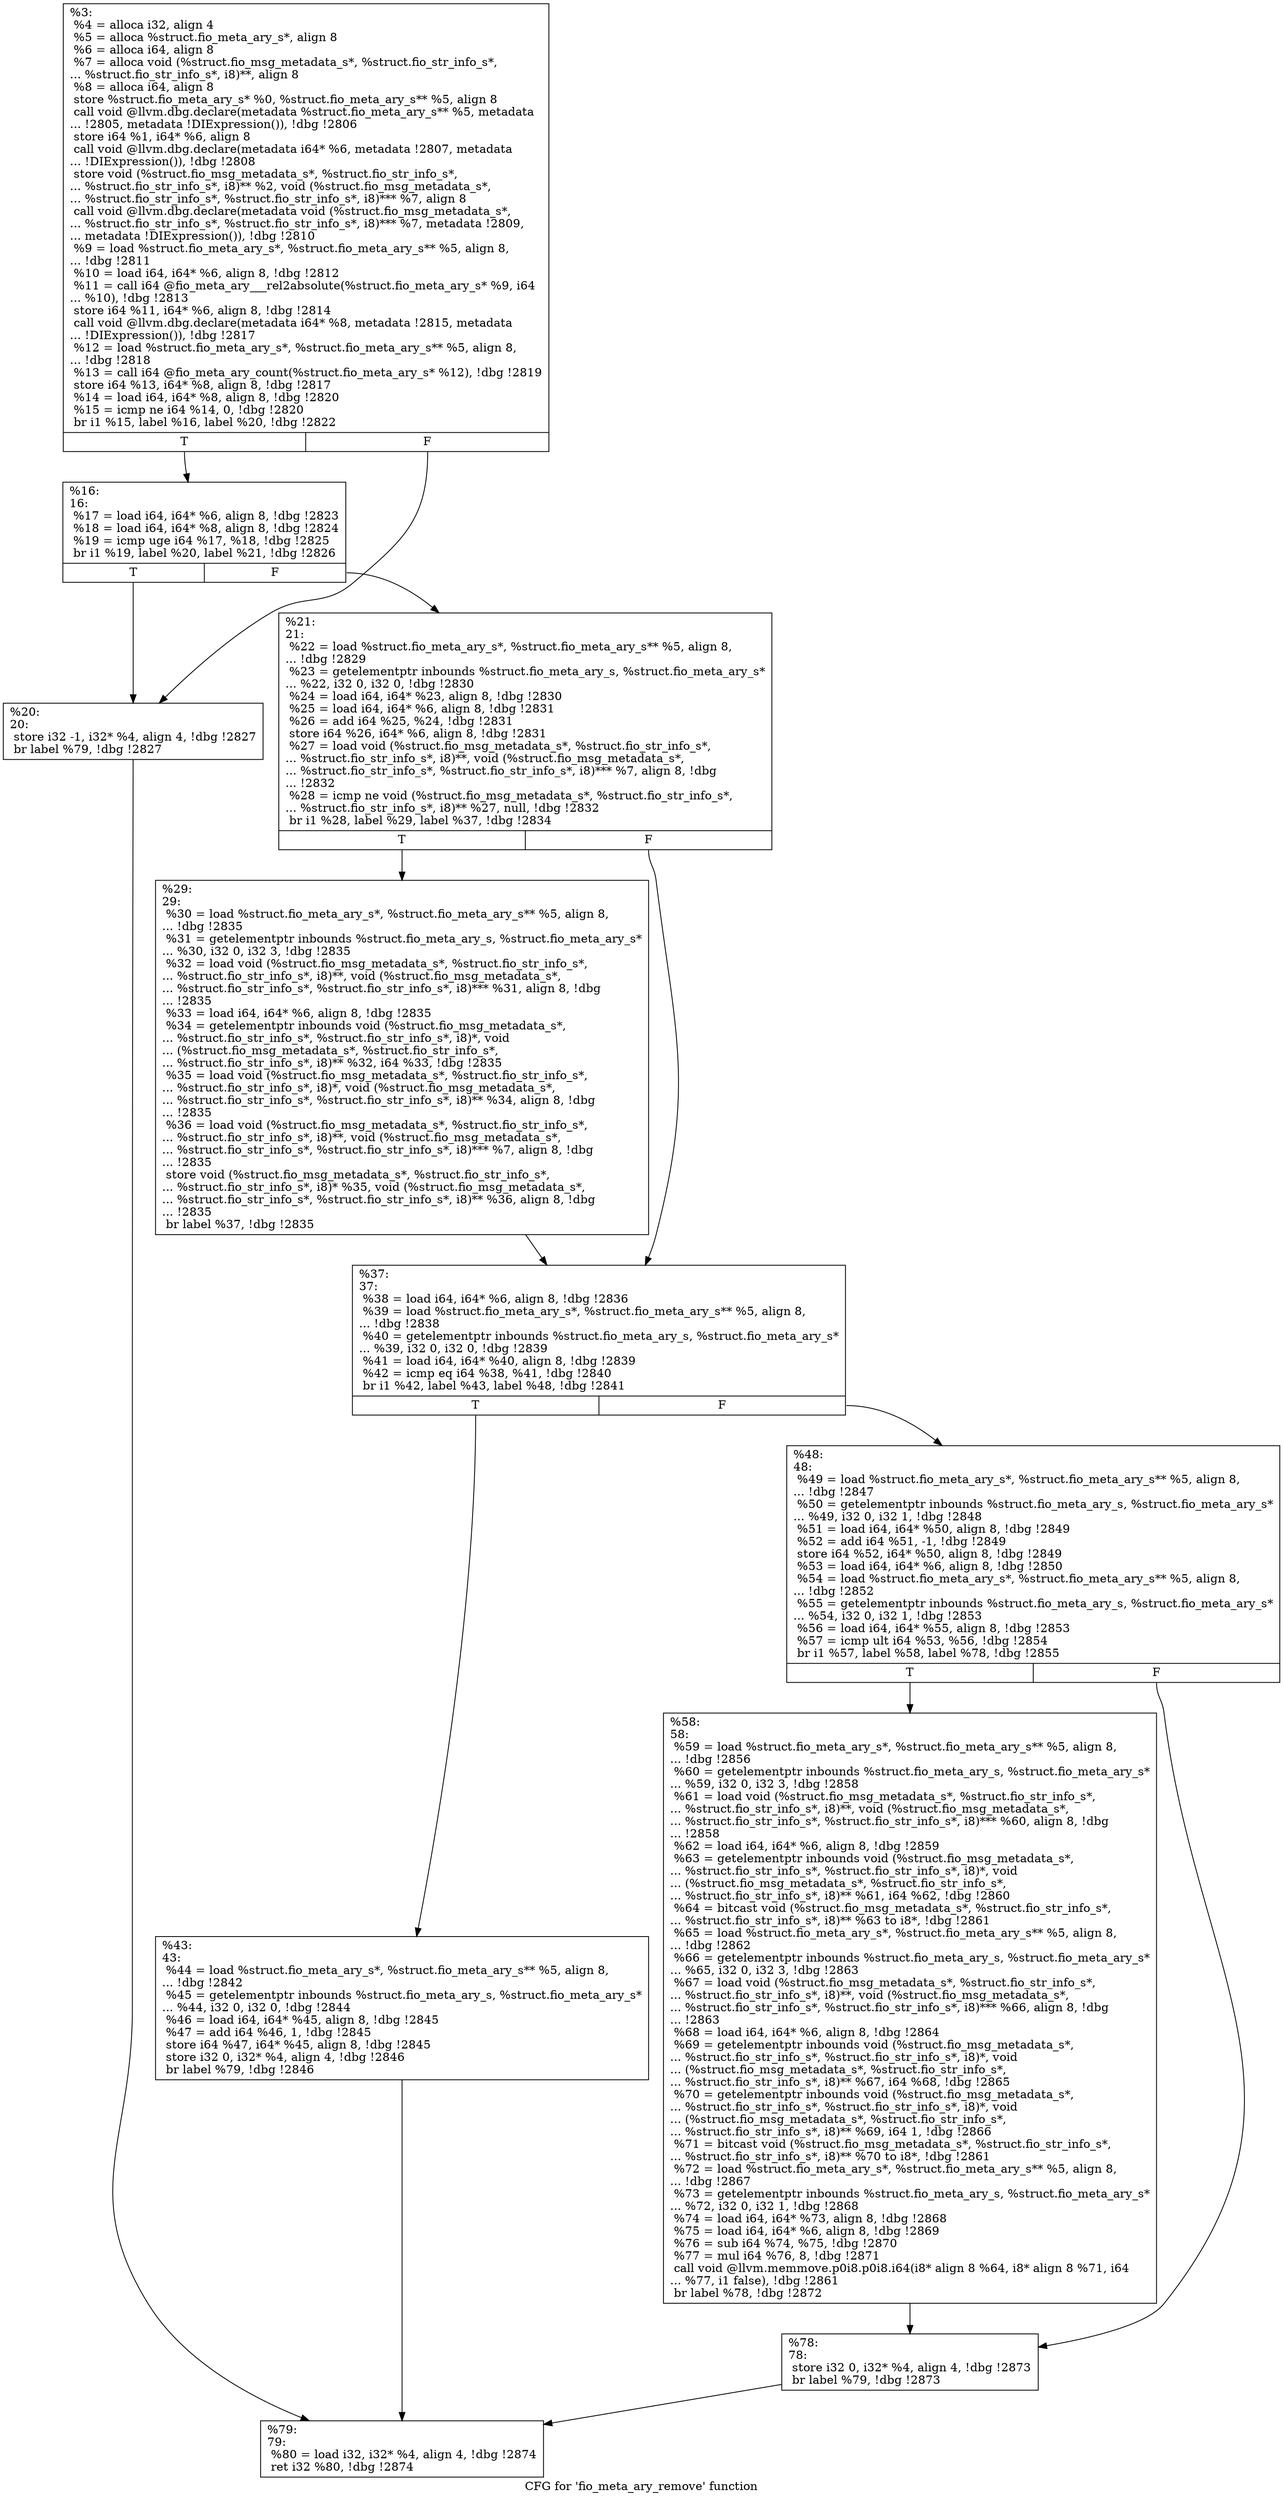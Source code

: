 digraph "CFG for 'fio_meta_ary_remove' function" {
	label="CFG for 'fio_meta_ary_remove' function";

	Node0x556851800d10 [shape=record,label="{%3:\l  %4 = alloca i32, align 4\l  %5 = alloca %struct.fio_meta_ary_s*, align 8\l  %6 = alloca i64, align 8\l  %7 = alloca void (%struct.fio_msg_metadata_s*, %struct.fio_str_info_s*,\l... %struct.fio_str_info_s*, i8)**, align 8\l  %8 = alloca i64, align 8\l  store %struct.fio_meta_ary_s* %0, %struct.fio_meta_ary_s** %5, align 8\l  call void @llvm.dbg.declare(metadata %struct.fio_meta_ary_s** %5, metadata\l... !2805, metadata !DIExpression()), !dbg !2806\l  store i64 %1, i64* %6, align 8\l  call void @llvm.dbg.declare(metadata i64* %6, metadata !2807, metadata\l... !DIExpression()), !dbg !2808\l  store void (%struct.fio_msg_metadata_s*, %struct.fio_str_info_s*,\l... %struct.fio_str_info_s*, i8)** %2, void (%struct.fio_msg_metadata_s*,\l... %struct.fio_str_info_s*, %struct.fio_str_info_s*, i8)*** %7, align 8\l  call void @llvm.dbg.declare(metadata void (%struct.fio_msg_metadata_s*,\l... %struct.fio_str_info_s*, %struct.fio_str_info_s*, i8)*** %7, metadata !2809,\l... metadata !DIExpression()), !dbg !2810\l  %9 = load %struct.fio_meta_ary_s*, %struct.fio_meta_ary_s** %5, align 8,\l... !dbg !2811\l  %10 = load i64, i64* %6, align 8, !dbg !2812\l  %11 = call i64 @fio_meta_ary___rel2absolute(%struct.fio_meta_ary_s* %9, i64\l... %10), !dbg !2813\l  store i64 %11, i64* %6, align 8, !dbg !2814\l  call void @llvm.dbg.declare(metadata i64* %8, metadata !2815, metadata\l... !DIExpression()), !dbg !2817\l  %12 = load %struct.fio_meta_ary_s*, %struct.fio_meta_ary_s** %5, align 8,\l... !dbg !2818\l  %13 = call i64 @fio_meta_ary_count(%struct.fio_meta_ary_s* %12), !dbg !2819\l  store i64 %13, i64* %8, align 8, !dbg !2817\l  %14 = load i64, i64* %8, align 8, !dbg !2820\l  %15 = icmp ne i64 %14, 0, !dbg !2820\l  br i1 %15, label %16, label %20, !dbg !2822\l|{<s0>T|<s1>F}}"];
	Node0x556851800d10:s0 -> Node0x556851800de0;
	Node0x556851800d10:s1 -> Node0x556851800e30;
	Node0x556851800de0 [shape=record,label="{%16:\l16:                                               \l  %17 = load i64, i64* %6, align 8, !dbg !2823\l  %18 = load i64, i64* %8, align 8, !dbg !2824\l  %19 = icmp uge i64 %17, %18, !dbg !2825\l  br i1 %19, label %20, label %21, !dbg !2826\l|{<s0>T|<s1>F}}"];
	Node0x556851800de0:s0 -> Node0x556851800e30;
	Node0x556851800de0:s1 -> Node0x556851800e80;
	Node0x556851800e30 [shape=record,label="{%20:\l20:                                               \l  store i32 -1, i32* %4, align 4, !dbg !2827\l  br label %79, !dbg !2827\l}"];
	Node0x556851800e30 -> Node0x5568518010b0;
	Node0x556851800e80 [shape=record,label="{%21:\l21:                                               \l  %22 = load %struct.fio_meta_ary_s*, %struct.fio_meta_ary_s** %5, align 8,\l... !dbg !2829\l  %23 = getelementptr inbounds %struct.fio_meta_ary_s, %struct.fio_meta_ary_s*\l... %22, i32 0, i32 0, !dbg !2830\l  %24 = load i64, i64* %23, align 8, !dbg !2830\l  %25 = load i64, i64* %6, align 8, !dbg !2831\l  %26 = add i64 %25, %24, !dbg !2831\l  store i64 %26, i64* %6, align 8, !dbg !2831\l  %27 = load void (%struct.fio_msg_metadata_s*, %struct.fio_str_info_s*,\l... %struct.fio_str_info_s*, i8)**, void (%struct.fio_msg_metadata_s*,\l... %struct.fio_str_info_s*, %struct.fio_str_info_s*, i8)*** %7, align 8, !dbg\l... !2832\l  %28 = icmp ne void (%struct.fio_msg_metadata_s*, %struct.fio_str_info_s*,\l... %struct.fio_str_info_s*, i8)** %27, null, !dbg !2832\l  br i1 %28, label %29, label %37, !dbg !2834\l|{<s0>T|<s1>F}}"];
	Node0x556851800e80:s0 -> Node0x556851800ed0;
	Node0x556851800e80:s1 -> Node0x556851800f20;
	Node0x556851800ed0 [shape=record,label="{%29:\l29:                                               \l  %30 = load %struct.fio_meta_ary_s*, %struct.fio_meta_ary_s** %5, align 8,\l... !dbg !2835\l  %31 = getelementptr inbounds %struct.fio_meta_ary_s, %struct.fio_meta_ary_s*\l... %30, i32 0, i32 3, !dbg !2835\l  %32 = load void (%struct.fio_msg_metadata_s*, %struct.fio_str_info_s*,\l... %struct.fio_str_info_s*, i8)**, void (%struct.fio_msg_metadata_s*,\l... %struct.fio_str_info_s*, %struct.fio_str_info_s*, i8)*** %31, align 8, !dbg\l... !2835\l  %33 = load i64, i64* %6, align 8, !dbg !2835\l  %34 = getelementptr inbounds void (%struct.fio_msg_metadata_s*,\l... %struct.fio_str_info_s*, %struct.fio_str_info_s*, i8)*, void\l... (%struct.fio_msg_metadata_s*, %struct.fio_str_info_s*,\l... %struct.fio_str_info_s*, i8)** %32, i64 %33, !dbg !2835\l  %35 = load void (%struct.fio_msg_metadata_s*, %struct.fio_str_info_s*,\l... %struct.fio_str_info_s*, i8)*, void (%struct.fio_msg_metadata_s*,\l... %struct.fio_str_info_s*, %struct.fio_str_info_s*, i8)** %34, align 8, !dbg\l... !2835\l  %36 = load void (%struct.fio_msg_metadata_s*, %struct.fio_str_info_s*,\l... %struct.fio_str_info_s*, i8)**, void (%struct.fio_msg_metadata_s*,\l... %struct.fio_str_info_s*, %struct.fio_str_info_s*, i8)*** %7, align 8, !dbg\l... !2835\l  store void (%struct.fio_msg_metadata_s*, %struct.fio_str_info_s*,\l... %struct.fio_str_info_s*, i8)* %35, void (%struct.fio_msg_metadata_s*,\l... %struct.fio_str_info_s*, %struct.fio_str_info_s*, i8)** %36, align 8, !dbg\l... !2835\l  br label %37, !dbg !2835\l}"];
	Node0x556851800ed0 -> Node0x556851800f20;
	Node0x556851800f20 [shape=record,label="{%37:\l37:                                               \l  %38 = load i64, i64* %6, align 8, !dbg !2836\l  %39 = load %struct.fio_meta_ary_s*, %struct.fio_meta_ary_s** %5, align 8,\l... !dbg !2838\l  %40 = getelementptr inbounds %struct.fio_meta_ary_s, %struct.fio_meta_ary_s*\l... %39, i32 0, i32 0, !dbg !2839\l  %41 = load i64, i64* %40, align 8, !dbg !2839\l  %42 = icmp eq i64 %38, %41, !dbg !2840\l  br i1 %42, label %43, label %48, !dbg !2841\l|{<s0>T|<s1>F}}"];
	Node0x556851800f20:s0 -> Node0x556851800f70;
	Node0x556851800f20:s1 -> Node0x556851800fc0;
	Node0x556851800f70 [shape=record,label="{%43:\l43:                                               \l  %44 = load %struct.fio_meta_ary_s*, %struct.fio_meta_ary_s** %5, align 8,\l... !dbg !2842\l  %45 = getelementptr inbounds %struct.fio_meta_ary_s, %struct.fio_meta_ary_s*\l... %44, i32 0, i32 0, !dbg !2844\l  %46 = load i64, i64* %45, align 8, !dbg !2845\l  %47 = add i64 %46, 1, !dbg !2845\l  store i64 %47, i64* %45, align 8, !dbg !2845\l  store i32 0, i32* %4, align 4, !dbg !2846\l  br label %79, !dbg !2846\l}"];
	Node0x556851800f70 -> Node0x5568518010b0;
	Node0x556851800fc0 [shape=record,label="{%48:\l48:                                               \l  %49 = load %struct.fio_meta_ary_s*, %struct.fio_meta_ary_s** %5, align 8,\l... !dbg !2847\l  %50 = getelementptr inbounds %struct.fio_meta_ary_s, %struct.fio_meta_ary_s*\l... %49, i32 0, i32 1, !dbg !2848\l  %51 = load i64, i64* %50, align 8, !dbg !2849\l  %52 = add i64 %51, -1, !dbg !2849\l  store i64 %52, i64* %50, align 8, !dbg !2849\l  %53 = load i64, i64* %6, align 8, !dbg !2850\l  %54 = load %struct.fio_meta_ary_s*, %struct.fio_meta_ary_s** %5, align 8,\l... !dbg !2852\l  %55 = getelementptr inbounds %struct.fio_meta_ary_s, %struct.fio_meta_ary_s*\l... %54, i32 0, i32 1, !dbg !2853\l  %56 = load i64, i64* %55, align 8, !dbg !2853\l  %57 = icmp ult i64 %53, %56, !dbg !2854\l  br i1 %57, label %58, label %78, !dbg !2855\l|{<s0>T|<s1>F}}"];
	Node0x556851800fc0:s0 -> Node0x556851801010;
	Node0x556851800fc0:s1 -> Node0x556851801060;
	Node0x556851801010 [shape=record,label="{%58:\l58:                                               \l  %59 = load %struct.fio_meta_ary_s*, %struct.fio_meta_ary_s** %5, align 8,\l... !dbg !2856\l  %60 = getelementptr inbounds %struct.fio_meta_ary_s, %struct.fio_meta_ary_s*\l... %59, i32 0, i32 3, !dbg !2858\l  %61 = load void (%struct.fio_msg_metadata_s*, %struct.fio_str_info_s*,\l... %struct.fio_str_info_s*, i8)**, void (%struct.fio_msg_metadata_s*,\l... %struct.fio_str_info_s*, %struct.fio_str_info_s*, i8)*** %60, align 8, !dbg\l... !2858\l  %62 = load i64, i64* %6, align 8, !dbg !2859\l  %63 = getelementptr inbounds void (%struct.fio_msg_metadata_s*,\l... %struct.fio_str_info_s*, %struct.fio_str_info_s*, i8)*, void\l... (%struct.fio_msg_metadata_s*, %struct.fio_str_info_s*,\l... %struct.fio_str_info_s*, i8)** %61, i64 %62, !dbg !2860\l  %64 = bitcast void (%struct.fio_msg_metadata_s*, %struct.fio_str_info_s*,\l... %struct.fio_str_info_s*, i8)** %63 to i8*, !dbg !2861\l  %65 = load %struct.fio_meta_ary_s*, %struct.fio_meta_ary_s** %5, align 8,\l... !dbg !2862\l  %66 = getelementptr inbounds %struct.fio_meta_ary_s, %struct.fio_meta_ary_s*\l... %65, i32 0, i32 3, !dbg !2863\l  %67 = load void (%struct.fio_msg_metadata_s*, %struct.fio_str_info_s*,\l... %struct.fio_str_info_s*, i8)**, void (%struct.fio_msg_metadata_s*,\l... %struct.fio_str_info_s*, %struct.fio_str_info_s*, i8)*** %66, align 8, !dbg\l... !2863\l  %68 = load i64, i64* %6, align 8, !dbg !2864\l  %69 = getelementptr inbounds void (%struct.fio_msg_metadata_s*,\l... %struct.fio_str_info_s*, %struct.fio_str_info_s*, i8)*, void\l... (%struct.fio_msg_metadata_s*, %struct.fio_str_info_s*,\l... %struct.fio_str_info_s*, i8)** %67, i64 %68, !dbg !2865\l  %70 = getelementptr inbounds void (%struct.fio_msg_metadata_s*,\l... %struct.fio_str_info_s*, %struct.fio_str_info_s*, i8)*, void\l... (%struct.fio_msg_metadata_s*, %struct.fio_str_info_s*,\l... %struct.fio_str_info_s*, i8)** %69, i64 1, !dbg !2866\l  %71 = bitcast void (%struct.fio_msg_metadata_s*, %struct.fio_str_info_s*,\l... %struct.fio_str_info_s*, i8)** %70 to i8*, !dbg !2861\l  %72 = load %struct.fio_meta_ary_s*, %struct.fio_meta_ary_s** %5, align 8,\l... !dbg !2867\l  %73 = getelementptr inbounds %struct.fio_meta_ary_s, %struct.fio_meta_ary_s*\l... %72, i32 0, i32 1, !dbg !2868\l  %74 = load i64, i64* %73, align 8, !dbg !2868\l  %75 = load i64, i64* %6, align 8, !dbg !2869\l  %76 = sub i64 %74, %75, !dbg !2870\l  %77 = mul i64 %76, 8, !dbg !2871\l  call void @llvm.memmove.p0i8.p0i8.i64(i8* align 8 %64, i8* align 8 %71, i64\l... %77, i1 false), !dbg !2861\l  br label %78, !dbg !2872\l}"];
	Node0x556851801010 -> Node0x556851801060;
	Node0x556851801060 [shape=record,label="{%78:\l78:                                               \l  store i32 0, i32* %4, align 4, !dbg !2873\l  br label %79, !dbg !2873\l}"];
	Node0x556851801060 -> Node0x5568518010b0;
	Node0x5568518010b0 [shape=record,label="{%79:\l79:                                               \l  %80 = load i32, i32* %4, align 4, !dbg !2874\l  ret i32 %80, !dbg !2874\l}"];
}
